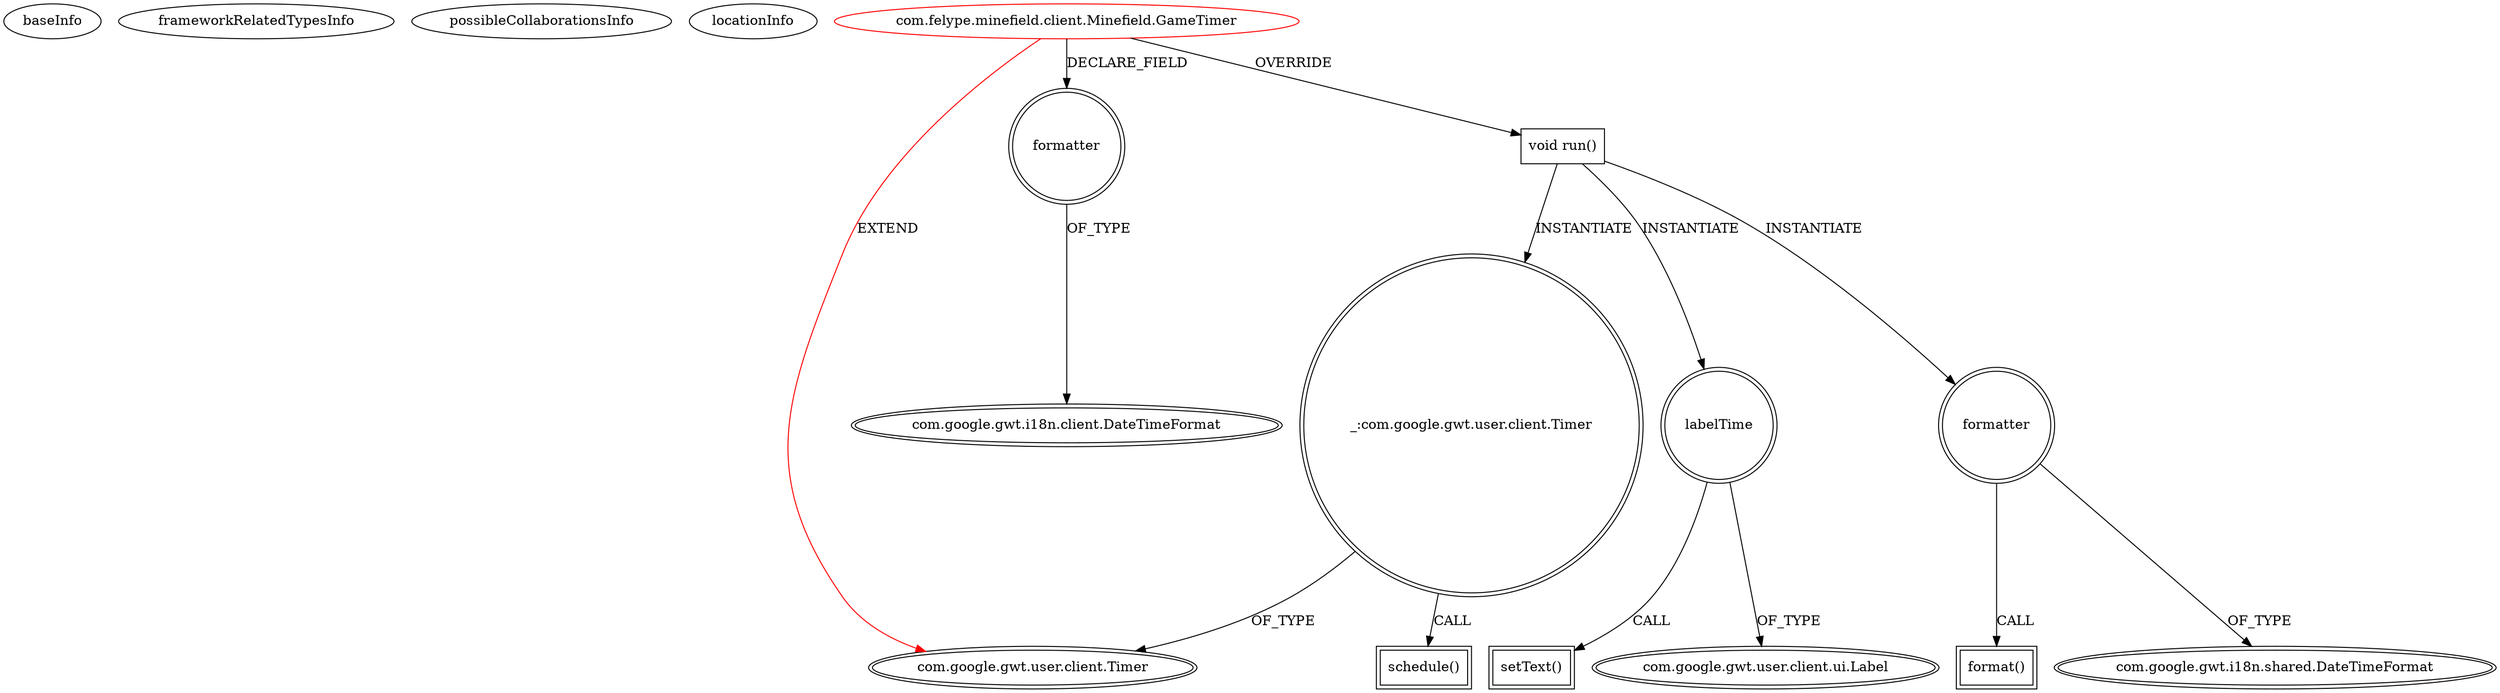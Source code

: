 digraph {
baseInfo[graphId=1320,category="extension_graph",isAnonymous=false,possibleRelation=false]
frameworkRelatedTypesInfo[0="com.google.gwt.user.client.Timer"]
possibleCollaborationsInfo[]
locationInfo[projectName="felype87-gwt",filePath="/felype87-gwt/gwt-master/Minefield/src/com/felype/minefield/client/Minefield.java",contextSignature="GameTimer",graphId="1320"]
0[label="com.felype.minefield.client.Minefield.GameTimer",vertexType="ROOT_CLIENT_CLASS_DECLARATION",isFrameworkType=false,color=red]
1[label="com.google.gwt.user.client.Timer",vertexType="FRAMEWORK_CLASS_TYPE",isFrameworkType=true,peripheries=2]
2[label="formatter",vertexType="FIELD_DECLARATION",isFrameworkType=true,peripheries=2,shape=circle]
3[label="com.google.gwt.i18n.client.DateTimeFormat",vertexType="FRAMEWORK_CLASS_TYPE",isFrameworkType=true,peripheries=2]
4[label="void run()",vertexType="OVERRIDING_METHOD_DECLARATION",isFrameworkType=false,shape=box]
5[label="labelTime",vertexType="VARIABLE_EXPRESION",isFrameworkType=true,peripheries=2,shape=circle]
7[label="com.google.gwt.user.client.ui.Label",vertexType="FRAMEWORK_CLASS_TYPE",isFrameworkType=true,peripheries=2]
6[label="setText()",vertexType="INSIDE_CALL",isFrameworkType=true,peripheries=2,shape=box]
8[label="formatter",vertexType="VARIABLE_EXPRESION",isFrameworkType=true,peripheries=2,shape=circle]
10[label="com.google.gwt.i18n.shared.DateTimeFormat",vertexType="FRAMEWORK_CLASS_TYPE",isFrameworkType=true,peripheries=2]
9[label="format()",vertexType="INSIDE_CALL",isFrameworkType=true,peripheries=2,shape=box]
11[label="_:com.google.gwt.user.client.Timer",vertexType="VARIABLE_EXPRESION",isFrameworkType=true,peripheries=2,shape=circle]
12[label="schedule()",vertexType="INSIDE_CALL",isFrameworkType=true,peripheries=2,shape=box]
0->1[label="EXTEND",color=red]
0->2[label="DECLARE_FIELD"]
2->3[label="OF_TYPE"]
0->4[label="OVERRIDE"]
4->5[label="INSTANTIATE"]
5->7[label="OF_TYPE"]
5->6[label="CALL"]
4->8[label="INSTANTIATE"]
8->10[label="OF_TYPE"]
8->9[label="CALL"]
4->11[label="INSTANTIATE"]
11->1[label="OF_TYPE"]
11->12[label="CALL"]
}
